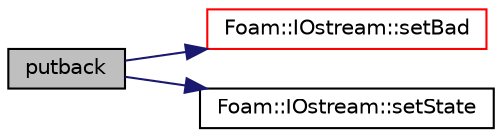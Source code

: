 digraph "putback"
{
  bgcolor="transparent";
  edge [fontname="Helvetica",fontsize="10",labelfontname="Helvetica",labelfontsize="10"];
  node [fontname="Helvetica",fontsize="10",shape=record];
  rankdir="LR";
  Node1 [label="putback",height=0.2,width=0.4,color="black", fillcolor="grey75", style="filled", fontcolor="black"];
  Node1 -> Node2 [color="midnightblue",fontsize="10",style="solid",fontname="Helvetica"];
  Node2 [label="Foam::IOstream::setBad",height=0.2,width=0.4,color="red",URL="$a01187.html#a638b33dd25b3cd8ea7e846f04fd6a6a3",tooltip="Set stream to be bad. "];
  Node1 -> Node3 [color="midnightblue",fontsize="10",style="solid",fontname="Helvetica"];
  Node3 [label="Foam::IOstream::setState",height=0.2,width=0.4,color="black",URL="$a01187.html#a6dc7caf4da073fce8946c51af8d81dee",tooltip="Set stream state. "];
}

